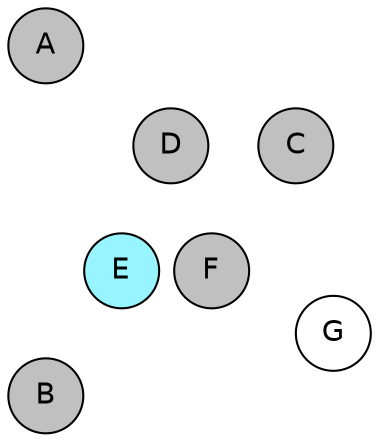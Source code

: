
graph {

layout = circo;
mindist = .1

node [shape = circle, fontname = Helvetica, margin = 0, style = filled]
edge [style=invis]

subgraph 1 {
	E -- F -- F# -- G -- G# -- A -- A# -- B -- C -- C# -- D -- D# -- E
}

C [fillcolor = gray];
C# [fillcolor = white];
D [fillcolor = gray];
D# [fillcolor = gray];
E [fillcolor = cadetblue1];
F [fillcolor = gray];
F# [fillcolor = gray];
G [fillcolor = white];
G# [fillcolor = gray];
A [fillcolor = gray];
A# [fillcolor = white];
B [fillcolor = gray];
}
